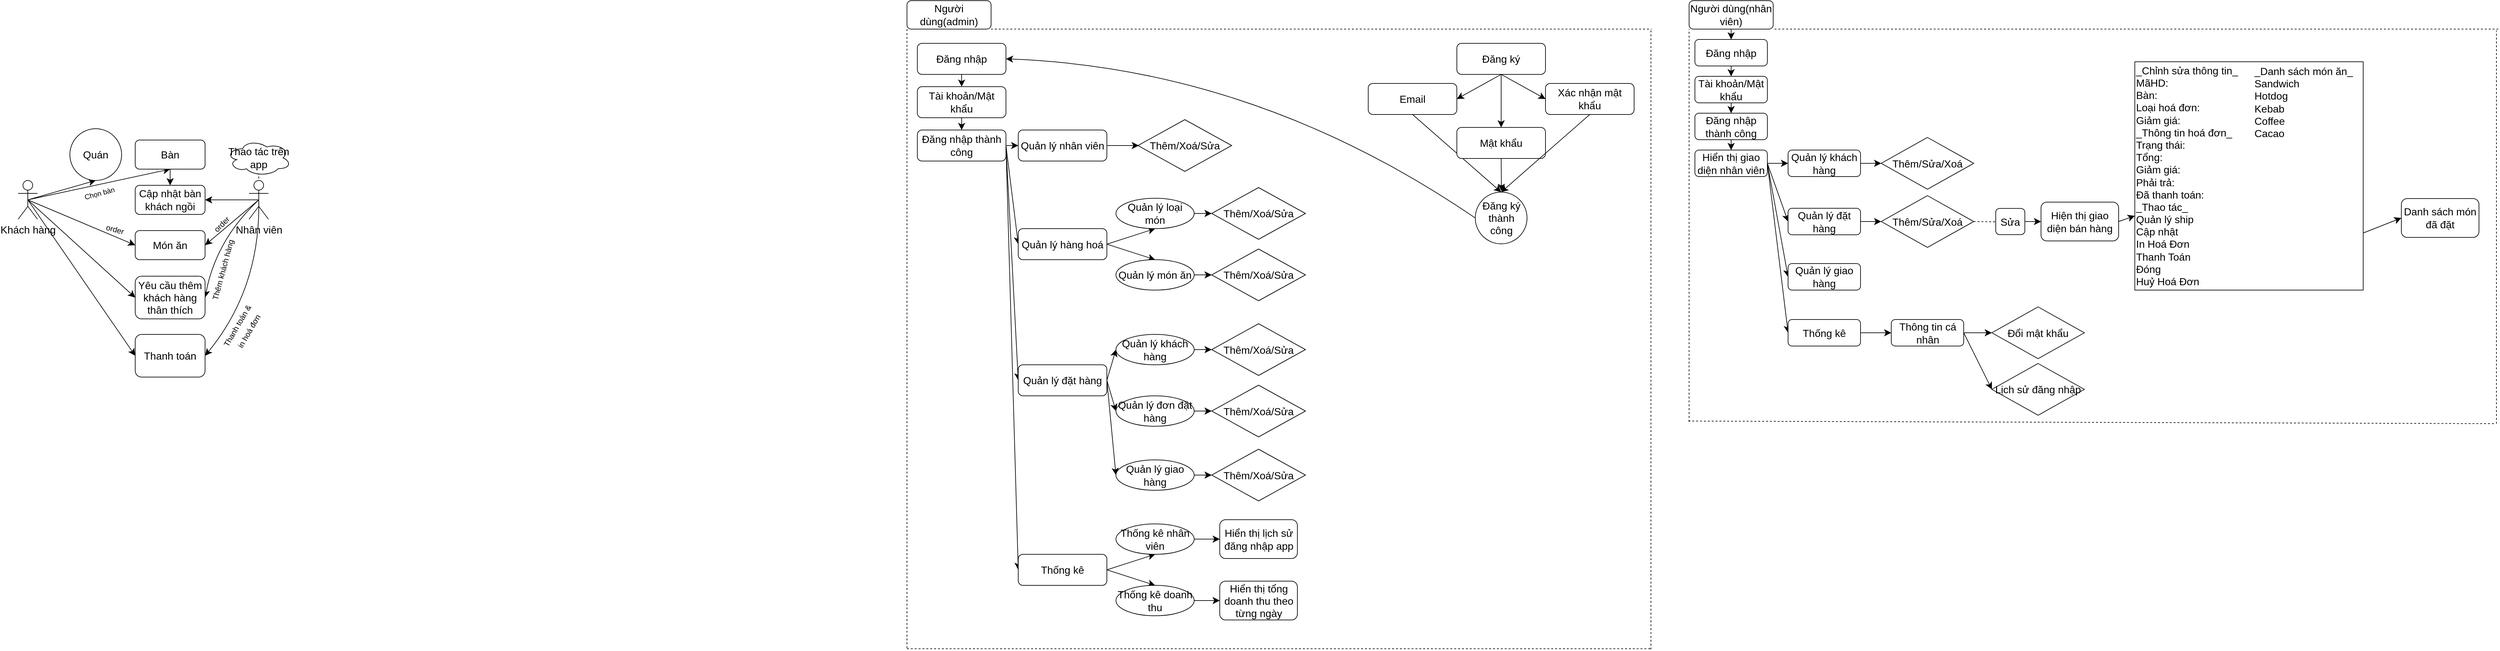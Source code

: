 <mxfile version="22.1.8" type="github">
  <diagram name="Page-1" id="rY_K6makJV8tmEoLIjzd">
    <mxGraphModel dx="1980" dy="427" grid="0" gridSize="10" guides="1" tooltips="1" connect="1" arrows="1" fold="1" page="0" pageScale="1" pageWidth="850" pageHeight="1100" math="0" shadow="0">
      <root>
        <mxCell id="0" />
        <mxCell id="1" parent="0" />
        <mxCell id="uzIWKKhnn1AGdui7la-n-1" value="Người dùng(admin)" style="rounded=1;whiteSpace=wrap;html=1;fontSize=16;" vertex="1" parent="1">
          <mxGeometry x="-16" y="36" width="130" height="44" as="geometry" />
        </mxCell>
        <mxCell id="uzIWKKhnn1AGdui7la-n-2" value="" style="endArrow=none;dashed=1;html=1;rounded=0;fontSize=12;startSize=8;endSize=8;edgeStyle=none;curved=1;exitX=1;exitY=1;exitDx=0;exitDy=0;" edge="1" parent="1" source="uzIWKKhnn1AGdui7la-n-1">
          <mxGeometry width="50" height="50" relative="1" as="geometry">
            <mxPoint x="175" y="225" as="sourcePoint" />
            <mxPoint x="1135" y="80" as="targetPoint" />
          </mxGeometry>
        </mxCell>
        <mxCell id="uzIWKKhnn1AGdui7la-n-3" value="" style="endArrow=none;dashed=1;html=1;rounded=0;fontSize=12;startSize=8;endSize=8;edgeStyle=none;curved=1;entryX=0;entryY=1;entryDx=0;entryDy=0;" edge="1" parent="1" target="uzIWKKhnn1AGdui7la-n-1">
          <mxGeometry width="50" height="50" relative="1" as="geometry">
            <mxPoint x="-16" y="1037" as="sourcePoint" />
            <mxPoint x="225" y="175" as="targetPoint" />
          </mxGeometry>
        </mxCell>
        <mxCell id="uzIWKKhnn1AGdui7la-n-7" style="edgeStyle=none;curved=1;rounded=0;orthogonalLoop=1;jettySize=auto;html=1;exitX=0.5;exitY=1;exitDx=0;exitDy=0;entryX=0.5;entryY=0;entryDx=0;entryDy=0;fontSize=12;startSize=8;endSize=8;" edge="1" parent="1" source="uzIWKKhnn1AGdui7la-n-4" target="uzIWKKhnn1AGdui7la-n-6">
          <mxGeometry relative="1" as="geometry" />
        </mxCell>
        <mxCell id="uzIWKKhnn1AGdui7la-n-4" value="Đăng nhập" style="rounded=1;whiteSpace=wrap;html=1;fontSize=16;" vertex="1" parent="1">
          <mxGeometry y="102" width="137" height="48" as="geometry" />
        </mxCell>
        <mxCell id="uzIWKKhnn1AGdui7la-n-81" style="edgeStyle=none;curved=1;rounded=0;orthogonalLoop=1;jettySize=auto;html=1;exitX=0.5;exitY=1;exitDx=0;exitDy=0;entryX=0.5;entryY=0;entryDx=0;entryDy=0;fontSize=12;startSize=8;endSize=8;" edge="1" parent="1" source="uzIWKKhnn1AGdui7la-n-5" target="uzIWKKhnn1AGdui7la-n-79">
          <mxGeometry relative="1" as="geometry" />
        </mxCell>
        <mxCell id="uzIWKKhnn1AGdui7la-n-82" style="edgeStyle=none;curved=1;rounded=0;orthogonalLoop=1;jettySize=auto;html=1;exitX=0.5;exitY=1;exitDx=0;exitDy=0;entryX=1;entryY=0.5;entryDx=0;entryDy=0;fontSize=12;startSize=8;endSize=8;" edge="1" parent="1" source="uzIWKKhnn1AGdui7la-n-5" target="uzIWKKhnn1AGdui7la-n-78">
          <mxGeometry relative="1" as="geometry" />
        </mxCell>
        <mxCell id="uzIWKKhnn1AGdui7la-n-83" style="edgeStyle=none;curved=1;rounded=0;orthogonalLoop=1;jettySize=auto;html=1;exitX=0.5;exitY=1;exitDx=0;exitDy=0;entryX=0;entryY=0.5;entryDx=0;entryDy=0;fontSize=12;startSize=8;endSize=8;" edge="1" parent="1" source="uzIWKKhnn1AGdui7la-n-5" target="uzIWKKhnn1AGdui7la-n-80">
          <mxGeometry relative="1" as="geometry" />
        </mxCell>
        <mxCell id="uzIWKKhnn1AGdui7la-n-5" value="Đăng ký" style="rounded=1;whiteSpace=wrap;html=1;fontSize=16;" vertex="1" parent="1">
          <mxGeometry x="834" y="102" width="137" height="48" as="geometry" />
        </mxCell>
        <mxCell id="uzIWKKhnn1AGdui7la-n-9" style="edgeStyle=none;curved=1;rounded=0;orthogonalLoop=1;jettySize=auto;html=1;exitX=0.5;exitY=1;exitDx=0;exitDy=0;entryX=0.5;entryY=0;entryDx=0;entryDy=0;fontSize=12;startSize=8;endSize=8;" edge="1" parent="1" source="uzIWKKhnn1AGdui7la-n-6" target="uzIWKKhnn1AGdui7la-n-8">
          <mxGeometry relative="1" as="geometry" />
        </mxCell>
        <mxCell id="uzIWKKhnn1AGdui7la-n-6" value="Tài khoản/Mật khẩu" style="rounded=1;whiteSpace=wrap;html=1;fontSize=16;" vertex="1" parent="1">
          <mxGeometry y="169" width="137" height="48" as="geometry" />
        </mxCell>
        <mxCell id="uzIWKKhnn1AGdui7la-n-11" style="edgeStyle=none;curved=1;rounded=0;orthogonalLoop=1;jettySize=auto;html=1;exitX=1;exitY=0.5;exitDx=0;exitDy=0;fontSize=12;startSize=8;endSize=8;" edge="1" parent="1" source="uzIWKKhnn1AGdui7la-n-8" target="uzIWKKhnn1AGdui7la-n-10">
          <mxGeometry relative="1" as="geometry" />
        </mxCell>
        <mxCell id="uzIWKKhnn1AGdui7la-n-15" style="edgeStyle=none;curved=1;rounded=0;orthogonalLoop=1;jettySize=auto;html=1;exitX=1;exitY=0.5;exitDx=0;exitDy=0;entryX=0;entryY=0.5;entryDx=0;entryDy=0;fontSize=12;startSize=8;endSize=8;" edge="1" parent="1" source="uzIWKKhnn1AGdui7la-n-8" target="uzIWKKhnn1AGdui7la-n-12">
          <mxGeometry relative="1" as="geometry" />
        </mxCell>
        <mxCell id="uzIWKKhnn1AGdui7la-n-16" style="edgeStyle=none;curved=1;rounded=0;orthogonalLoop=1;jettySize=auto;html=1;exitX=1;exitY=0.5;exitDx=0;exitDy=0;entryX=0;entryY=0.5;entryDx=0;entryDy=0;fontSize=12;startSize=8;endSize=8;" edge="1" parent="1" source="uzIWKKhnn1AGdui7la-n-8" target="uzIWKKhnn1AGdui7la-n-13">
          <mxGeometry relative="1" as="geometry" />
        </mxCell>
        <mxCell id="uzIWKKhnn1AGdui7la-n-17" style="edgeStyle=none;curved=1;rounded=0;orthogonalLoop=1;jettySize=auto;html=1;exitX=1;exitY=0.5;exitDx=0;exitDy=0;entryX=0;entryY=0.5;entryDx=0;entryDy=0;fontSize=12;startSize=8;endSize=8;" edge="1" parent="1" source="uzIWKKhnn1AGdui7la-n-8" target="uzIWKKhnn1AGdui7la-n-14">
          <mxGeometry relative="1" as="geometry" />
        </mxCell>
        <mxCell id="uzIWKKhnn1AGdui7la-n-8" value="Đăng nhập thành công" style="rounded=1;whiteSpace=wrap;html=1;fontSize=16;" vertex="1" parent="1">
          <mxGeometry y="236" width="137" height="48" as="geometry" />
        </mxCell>
        <mxCell id="uzIWKKhnn1AGdui7la-n-23" style="edgeStyle=none;curved=1;rounded=0;orthogonalLoop=1;jettySize=auto;html=1;exitX=1;exitY=0.5;exitDx=0;exitDy=0;entryX=0;entryY=0.5;entryDx=0;entryDy=0;fontSize=12;startSize=8;endSize=8;" edge="1" parent="1" source="uzIWKKhnn1AGdui7la-n-10">
          <mxGeometry relative="1" as="geometry">
            <mxPoint x="342.5" y="260" as="targetPoint" />
          </mxGeometry>
        </mxCell>
        <mxCell id="uzIWKKhnn1AGdui7la-n-10" value="Quản lý nhân viên" style="rounded=1;whiteSpace=wrap;html=1;fontSize=16;" vertex="1" parent="1">
          <mxGeometry x="156" y="236" width="137" height="48" as="geometry" />
        </mxCell>
        <mxCell id="uzIWKKhnn1AGdui7la-n-27" style="edgeStyle=none;curved=1;rounded=0;orthogonalLoop=1;jettySize=auto;html=1;exitX=1;exitY=0.5;exitDx=0;exitDy=0;entryX=0.5;entryY=1;entryDx=0;entryDy=0;fontSize=12;startSize=8;endSize=8;" edge="1" parent="1" source="uzIWKKhnn1AGdui7la-n-12" target="uzIWKKhnn1AGdui7la-n-25">
          <mxGeometry relative="1" as="geometry" />
        </mxCell>
        <mxCell id="uzIWKKhnn1AGdui7la-n-28" style="edgeStyle=none;curved=1;rounded=0;orthogonalLoop=1;jettySize=auto;html=1;exitX=1;exitY=0.5;exitDx=0;exitDy=0;entryX=0.5;entryY=0;entryDx=0;entryDy=0;fontSize=12;startSize=8;endSize=8;" edge="1" parent="1" source="uzIWKKhnn1AGdui7la-n-12" target="uzIWKKhnn1AGdui7la-n-26">
          <mxGeometry relative="1" as="geometry" />
        </mxCell>
        <mxCell id="uzIWKKhnn1AGdui7la-n-12" value="Quản lý hàng hoá" style="rounded=1;whiteSpace=wrap;html=1;fontSize=16;" vertex="1" parent="1">
          <mxGeometry x="156" y="388.5" width="137" height="48" as="geometry" />
        </mxCell>
        <mxCell id="uzIWKKhnn1AGdui7la-n-44" style="edgeStyle=none;curved=1;rounded=0;orthogonalLoop=1;jettySize=auto;html=1;exitX=1;exitY=0.5;exitDx=0;exitDy=0;entryX=0;entryY=0.5;entryDx=0;entryDy=0;fontSize=12;startSize=8;endSize=8;" edge="1" parent="1" source="uzIWKKhnn1AGdui7la-n-13" target="uzIWKKhnn1AGdui7la-n-43">
          <mxGeometry relative="1" as="geometry" />
        </mxCell>
        <mxCell id="uzIWKKhnn1AGdui7la-n-46" style="edgeStyle=none;curved=1;rounded=0;orthogonalLoop=1;jettySize=auto;html=1;exitX=1;exitY=0.5;exitDx=0;exitDy=0;entryX=0;entryY=0.5;entryDx=0;entryDy=0;fontSize=12;startSize=8;endSize=8;" edge="1" parent="1" source="uzIWKKhnn1AGdui7la-n-13" target="uzIWKKhnn1AGdui7la-n-45">
          <mxGeometry relative="1" as="geometry" />
        </mxCell>
        <mxCell id="uzIWKKhnn1AGdui7la-n-48" style="edgeStyle=none;curved=1;rounded=0;orthogonalLoop=1;jettySize=auto;html=1;exitX=1;exitY=0.5;exitDx=0;exitDy=0;entryX=0;entryY=0.5;entryDx=0;entryDy=0;fontSize=12;startSize=8;endSize=8;" edge="1" parent="1" source="uzIWKKhnn1AGdui7la-n-13" target="uzIWKKhnn1AGdui7la-n-47">
          <mxGeometry relative="1" as="geometry" />
        </mxCell>
        <mxCell id="uzIWKKhnn1AGdui7la-n-13" value="Quản lý đặt hàng" style="rounded=1;whiteSpace=wrap;html=1;fontSize=16;" vertex="1" parent="1">
          <mxGeometry x="156" y="599" width="137" height="48" as="geometry" />
        </mxCell>
        <mxCell id="uzIWKKhnn1AGdui7la-n-51" style="edgeStyle=none;curved=1;rounded=0;orthogonalLoop=1;jettySize=auto;html=1;exitX=1;exitY=0.5;exitDx=0;exitDy=0;entryX=0.5;entryY=1;entryDx=0;entryDy=0;fontSize=12;startSize=8;endSize=8;" edge="1" parent="1" source="uzIWKKhnn1AGdui7la-n-14" target="uzIWKKhnn1AGdui7la-n-49">
          <mxGeometry relative="1" as="geometry" />
        </mxCell>
        <mxCell id="uzIWKKhnn1AGdui7la-n-52" style="edgeStyle=none;curved=1;rounded=0;orthogonalLoop=1;jettySize=auto;html=1;exitX=1;exitY=0.5;exitDx=0;exitDy=0;entryX=0.5;entryY=0;entryDx=0;entryDy=0;fontSize=12;startSize=8;endSize=8;" edge="1" parent="1" source="uzIWKKhnn1AGdui7la-n-14" target="uzIWKKhnn1AGdui7la-n-50">
          <mxGeometry relative="1" as="geometry" />
        </mxCell>
        <mxCell id="uzIWKKhnn1AGdui7la-n-14" value="Thống kê" style="rounded=1;whiteSpace=wrap;html=1;fontSize=16;" vertex="1" parent="1">
          <mxGeometry x="156" y="892" width="137" height="48" as="geometry" />
        </mxCell>
        <mxCell id="uzIWKKhnn1AGdui7la-n-64" style="edgeStyle=none;curved=1;rounded=0;orthogonalLoop=1;jettySize=auto;html=1;exitX=1;exitY=0.5;exitDx=0;exitDy=0;entryX=0;entryY=0.5;entryDx=0;entryDy=0;fontSize=12;startSize=8;endSize=8;" edge="1" parent="1" source="uzIWKKhnn1AGdui7la-n-25" target="uzIWKKhnn1AGdui7la-n-55">
          <mxGeometry relative="1" as="geometry" />
        </mxCell>
        <mxCell id="uzIWKKhnn1AGdui7la-n-25" value="Quản lý loại món" style="ellipse;whiteSpace=wrap;html=1;fontSize=16;" vertex="1" parent="1">
          <mxGeometry x="307" y="341.5" width="121" height="47" as="geometry" />
        </mxCell>
        <mxCell id="uzIWKKhnn1AGdui7la-n-65" style="edgeStyle=none;curved=1;rounded=0;orthogonalLoop=1;jettySize=auto;html=1;exitX=1;exitY=0.5;exitDx=0;exitDy=0;entryX=0;entryY=0.5;entryDx=0;entryDy=0;fontSize=12;startSize=8;endSize=8;" edge="1" parent="1" source="uzIWKKhnn1AGdui7la-n-26" target="uzIWKKhnn1AGdui7la-n-56">
          <mxGeometry relative="1" as="geometry" />
        </mxCell>
        <mxCell id="uzIWKKhnn1AGdui7la-n-26" value="Quản lý món ăn" style="ellipse;whiteSpace=wrap;html=1;fontSize=16;" vertex="1" parent="1">
          <mxGeometry x="307" y="436.5" width="121" height="47" as="geometry" />
        </mxCell>
        <mxCell id="uzIWKKhnn1AGdui7la-n-66" style="edgeStyle=none;curved=1;rounded=0;orthogonalLoop=1;jettySize=auto;html=1;exitX=1;exitY=0.5;exitDx=0;exitDy=0;entryX=0;entryY=0.5;entryDx=0;entryDy=0;fontSize=12;startSize=8;endSize=8;" edge="1" parent="1" source="uzIWKKhnn1AGdui7la-n-43" target="uzIWKKhnn1AGdui7la-n-57">
          <mxGeometry relative="1" as="geometry" />
        </mxCell>
        <mxCell id="uzIWKKhnn1AGdui7la-n-43" value="Quản lý khách hàng" style="ellipse;whiteSpace=wrap;html=1;fontSize=16;" vertex="1" parent="1">
          <mxGeometry x="307" y="552" width="121" height="47" as="geometry" />
        </mxCell>
        <mxCell id="uzIWKKhnn1AGdui7la-n-67" style="edgeStyle=none;curved=1;rounded=0;orthogonalLoop=1;jettySize=auto;html=1;exitX=1;exitY=0.5;exitDx=0;exitDy=0;entryX=0;entryY=0.5;entryDx=0;entryDy=0;fontSize=12;startSize=8;endSize=8;" edge="1" parent="1" source="uzIWKKhnn1AGdui7la-n-45" target="uzIWKKhnn1AGdui7la-n-59">
          <mxGeometry relative="1" as="geometry" />
        </mxCell>
        <mxCell id="uzIWKKhnn1AGdui7la-n-45" value="Quản lý đơn đặt hàng" style="ellipse;whiteSpace=wrap;html=1;fontSize=16;" vertex="1" parent="1">
          <mxGeometry x="307" y="647" width="121" height="47" as="geometry" />
        </mxCell>
        <mxCell id="uzIWKKhnn1AGdui7la-n-68" style="edgeStyle=none;curved=1;rounded=0;orthogonalLoop=1;jettySize=auto;html=1;exitX=1;exitY=0.5;exitDx=0;exitDy=0;entryX=0;entryY=0.5;entryDx=0;entryDy=0;fontSize=12;startSize=8;endSize=8;" edge="1" parent="1" source="uzIWKKhnn1AGdui7la-n-47" target="uzIWKKhnn1AGdui7la-n-61">
          <mxGeometry relative="1" as="geometry" />
        </mxCell>
        <mxCell id="uzIWKKhnn1AGdui7la-n-47" value="Quản lý giao hàng" style="ellipse;whiteSpace=wrap;html=1;fontSize=16;" vertex="1" parent="1">
          <mxGeometry x="307" y="746" width="121" height="47" as="geometry" />
        </mxCell>
        <mxCell id="uzIWKKhnn1AGdui7la-n-71" style="edgeStyle=none;curved=1;rounded=0;orthogonalLoop=1;jettySize=auto;html=1;exitX=1;exitY=0.5;exitDx=0;exitDy=0;entryX=0;entryY=0.5;entryDx=0;entryDy=0;fontSize=12;startSize=8;endSize=8;" edge="1" parent="1" source="uzIWKKhnn1AGdui7la-n-49" target="uzIWKKhnn1AGdui7la-n-75">
          <mxGeometry relative="1" as="geometry">
            <mxPoint x="455" y="868.5" as="targetPoint" />
          </mxGeometry>
        </mxCell>
        <mxCell id="uzIWKKhnn1AGdui7la-n-49" value="Thống kê nhân viên" style="ellipse;whiteSpace=wrap;html=1;fontSize=16;" vertex="1" parent="1">
          <mxGeometry x="307" y="845" width="121" height="47" as="geometry" />
        </mxCell>
        <mxCell id="uzIWKKhnn1AGdui7la-n-74" style="edgeStyle=none;curved=1;rounded=0;orthogonalLoop=1;jettySize=auto;html=1;exitX=1;exitY=0.5;exitDx=0;exitDy=0;entryX=0;entryY=0.5;entryDx=0;entryDy=0;fontSize=12;startSize=8;endSize=8;" edge="1" parent="1" source="uzIWKKhnn1AGdui7la-n-50" target="uzIWKKhnn1AGdui7la-n-76">
          <mxGeometry relative="1" as="geometry">
            <mxPoint x="455" y="963.5" as="targetPoint" />
          </mxGeometry>
        </mxCell>
        <mxCell id="uzIWKKhnn1AGdui7la-n-50" value="Thống kê doanh thu" style="ellipse;whiteSpace=wrap;html=1;fontSize=16;" vertex="1" parent="1">
          <mxGeometry x="307" y="940" width="121" height="47" as="geometry" />
        </mxCell>
        <mxCell id="uzIWKKhnn1AGdui7la-n-54" value="Thêm/Xoá/Sửa" style="rhombus;whiteSpace=wrap;html=1;fontSize=16;" vertex="1" parent="1">
          <mxGeometry x="341" y="220" width="145" height="80" as="geometry" />
        </mxCell>
        <mxCell id="uzIWKKhnn1AGdui7la-n-55" value="Thêm/Xoá/Sửa" style="rhombus;whiteSpace=wrap;html=1;fontSize=16;" vertex="1" parent="1">
          <mxGeometry x="455" y="325" width="145" height="80" as="geometry" />
        </mxCell>
        <mxCell id="uzIWKKhnn1AGdui7la-n-56" value="Thêm/Xoá/Sửa" style="rhombus;whiteSpace=wrap;html=1;fontSize=16;" vertex="1" parent="1">
          <mxGeometry x="455" y="420" width="145" height="80" as="geometry" />
        </mxCell>
        <mxCell id="uzIWKKhnn1AGdui7la-n-57" value="Thêm/Xoá/Sửa" style="rhombus;whiteSpace=wrap;html=1;fontSize=16;" vertex="1" parent="1">
          <mxGeometry x="455" y="535.5" width="145" height="80" as="geometry" />
        </mxCell>
        <mxCell id="uzIWKKhnn1AGdui7la-n-59" value="Thêm/Xoá/Sửa" style="rhombus;whiteSpace=wrap;html=1;fontSize=16;" vertex="1" parent="1">
          <mxGeometry x="455" y="630.5" width="145" height="80" as="geometry" />
        </mxCell>
        <mxCell id="uzIWKKhnn1AGdui7la-n-61" value="Thêm/Xoá/Sửa" style="rhombus;whiteSpace=wrap;html=1;fontSize=16;" vertex="1" parent="1">
          <mxGeometry x="455" y="729.5" width="145" height="80" as="geometry" />
        </mxCell>
        <mxCell id="uzIWKKhnn1AGdui7la-n-75" value="Hiển thị lịch sử đăng nhập app" style="rounded=1;whiteSpace=wrap;html=1;fontSize=16;" vertex="1" parent="1">
          <mxGeometry x="467.5" y="838.5" width="120" height="60" as="geometry" />
        </mxCell>
        <mxCell id="uzIWKKhnn1AGdui7la-n-76" value="Hiển thị tổng doanh thu theo từng ngày" style="rounded=1;whiteSpace=wrap;html=1;fontSize=16;" vertex="1" parent="1">
          <mxGeometry x="467.5" y="933.5" width="120" height="60" as="geometry" />
        </mxCell>
        <mxCell id="uzIWKKhnn1AGdui7la-n-85" style="edgeStyle=none;curved=1;rounded=0;orthogonalLoop=1;jettySize=auto;html=1;exitX=0.5;exitY=1;exitDx=0;exitDy=0;entryX=0.5;entryY=0;entryDx=0;entryDy=0;fontSize=12;startSize=8;endSize=8;" edge="1" parent="1" source="uzIWKKhnn1AGdui7la-n-78" target="uzIWKKhnn1AGdui7la-n-84">
          <mxGeometry relative="1" as="geometry" />
        </mxCell>
        <mxCell id="uzIWKKhnn1AGdui7la-n-78" value="Email" style="rounded=1;whiteSpace=wrap;html=1;fontSize=16;" vertex="1" parent="1">
          <mxGeometry x="697" y="164" width="137" height="48" as="geometry" />
        </mxCell>
        <mxCell id="uzIWKKhnn1AGdui7la-n-86" style="edgeStyle=none;curved=1;rounded=0;orthogonalLoop=1;jettySize=auto;html=1;exitX=0.5;exitY=1;exitDx=0;exitDy=0;fontSize=12;startSize=8;endSize=8;" edge="1" parent="1" source="uzIWKKhnn1AGdui7la-n-79">
          <mxGeometry relative="1" as="geometry">
            <mxPoint x="903" y="330.333" as="targetPoint" />
          </mxGeometry>
        </mxCell>
        <mxCell id="uzIWKKhnn1AGdui7la-n-79" value="Mật khẩu" style="rounded=1;whiteSpace=wrap;html=1;fontSize=16;" vertex="1" parent="1">
          <mxGeometry x="834" y="232" width="137" height="48" as="geometry" />
        </mxCell>
        <mxCell id="uzIWKKhnn1AGdui7la-n-87" style="edgeStyle=none;curved=1;rounded=0;orthogonalLoop=1;jettySize=auto;html=1;exitX=0.5;exitY=1;exitDx=0;exitDy=0;entryX=0.5;entryY=0;entryDx=0;entryDy=0;fontSize=12;startSize=8;endSize=8;" edge="1" parent="1" source="uzIWKKhnn1AGdui7la-n-80" target="uzIWKKhnn1AGdui7la-n-84">
          <mxGeometry relative="1" as="geometry" />
        </mxCell>
        <mxCell id="uzIWKKhnn1AGdui7la-n-80" value="Xác nhận mật khẩu" style="rounded=1;whiteSpace=wrap;html=1;fontSize=16;" vertex="1" parent="1">
          <mxGeometry x="971" y="164" width="137" height="48" as="geometry" />
        </mxCell>
        <mxCell id="uzIWKKhnn1AGdui7la-n-88" style="edgeStyle=none;curved=1;rounded=0;orthogonalLoop=1;jettySize=auto;html=1;exitX=0;exitY=0.5;exitDx=0;exitDy=0;entryX=1;entryY=0.5;entryDx=0;entryDy=0;fontSize=12;startSize=8;endSize=8;" edge="1" parent="1" source="uzIWKKhnn1AGdui7la-n-84" target="uzIWKKhnn1AGdui7la-n-4">
          <mxGeometry relative="1" as="geometry">
            <Array as="points">
              <mxPoint x="524" y="141" />
            </Array>
          </mxGeometry>
        </mxCell>
        <mxCell id="uzIWKKhnn1AGdui7la-n-84" value="Đăng ký thành công" style="ellipse;whiteSpace=wrap;html=1;aspect=fixed;fontSize=16;" vertex="1" parent="1">
          <mxGeometry x="862.5" y="332" width="80" height="80" as="geometry" />
        </mxCell>
        <mxCell id="uzIWKKhnn1AGdui7la-n-89" value="" style="endArrow=none;dashed=1;html=1;rounded=0;fontSize=12;startSize=8;endSize=8;edgeStyle=none;curved=1;" edge="1" parent="1">
          <mxGeometry width="50" height="50" relative="1" as="geometry">
            <mxPoint x="1134" y="1039" as="sourcePoint" />
            <mxPoint x="1134" y="81" as="targetPoint" />
          </mxGeometry>
        </mxCell>
        <mxCell id="uzIWKKhnn1AGdui7la-n-90" value="" style="endArrow=none;dashed=1;html=1;rounded=0;fontSize=12;startSize=8;endSize=8;edgeStyle=none;curved=1;" edge="1" parent="1">
          <mxGeometry width="50" height="50" relative="1" as="geometry">
            <mxPoint x="-16" y="1038" as="sourcePoint" />
            <mxPoint x="1135" y="1038" as="targetPoint" />
          </mxGeometry>
        </mxCell>
        <mxCell id="uzIWKKhnn1AGdui7la-n-96" style="edgeStyle=none;curved=1;rounded=0;orthogonalLoop=1;jettySize=auto;html=1;exitX=0.5;exitY=1;exitDx=0;exitDy=0;entryX=0.5;entryY=0;entryDx=0;entryDy=0;fontSize=12;startSize=8;endSize=8;" edge="1" parent="1" source="uzIWKKhnn1AGdui7la-n-91" target="uzIWKKhnn1AGdui7la-n-94">
          <mxGeometry relative="1" as="geometry" />
        </mxCell>
        <mxCell id="uzIWKKhnn1AGdui7la-n-91" value="Người dùng(nhân viên)" style="rounded=1;whiteSpace=wrap;html=1;fontSize=16;" vertex="1" parent="1">
          <mxGeometry x="1193" y="36" width="130" height="44" as="geometry" />
        </mxCell>
        <mxCell id="uzIWKKhnn1AGdui7la-n-92" value="" style="endArrow=none;dashed=1;html=1;rounded=0;fontSize=12;startSize=8;endSize=8;edgeStyle=none;curved=1;entryX=1;entryY=1;entryDx=0;entryDy=0;" edge="1" parent="1" target="uzIWKKhnn1AGdui7la-n-91">
          <mxGeometry width="50" height="50" relative="1" as="geometry">
            <mxPoint x="2444" y="80" as="sourcePoint" />
            <mxPoint x="1400" y="141" as="targetPoint" />
          </mxGeometry>
        </mxCell>
        <mxCell id="uzIWKKhnn1AGdui7la-n-93" value="" style="endArrow=none;dashed=1;html=1;rounded=0;fontSize=12;startSize=8;endSize=8;edgeStyle=none;curved=1;entryX=0;entryY=1;entryDx=0;entryDy=0;" edge="1" parent="1" target="uzIWKKhnn1AGdui7la-n-91">
          <mxGeometry width="50" height="50" relative="1" as="geometry">
            <mxPoint x="1193" y="687" as="sourcePoint" />
            <mxPoint x="1400" y="141" as="targetPoint" />
          </mxGeometry>
        </mxCell>
        <mxCell id="uzIWKKhnn1AGdui7la-n-97" style="edgeStyle=none;curved=1;rounded=0;orthogonalLoop=1;jettySize=auto;html=1;exitX=0.5;exitY=1;exitDx=0;exitDy=0;entryX=0.5;entryY=0;entryDx=0;entryDy=0;fontSize=12;startSize=8;endSize=8;" edge="1" parent="1" source="uzIWKKhnn1AGdui7la-n-94" target="uzIWKKhnn1AGdui7la-n-95">
          <mxGeometry relative="1" as="geometry" />
        </mxCell>
        <mxCell id="uzIWKKhnn1AGdui7la-n-94" value="Đăng nhập" style="rounded=1;whiteSpace=wrap;html=1;fontSize=16;" vertex="1" parent="1">
          <mxGeometry x="1202" y="96" width="112" height="41" as="geometry" />
        </mxCell>
        <mxCell id="uzIWKKhnn1AGdui7la-n-99" style="edgeStyle=none;curved=1;rounded=0;orthogonalLoop=1;jettySize=auto;html=1;exitX=0.5;exitY=1;exitDx=0;exitDy=0;entryX=0.5;entryY=0;entryDx=0;entryDy=0;fontSize=12;startSize=8;endSize=8;" edge="1" parent="1" source="uzIWKKhnn1AGdui7la-n-95" target="uzIWKKhnn1AGdui7la-n-98">
          <mxGeometry relative="1" as="geometry" />
        </mxCell>
        <mxCell id="uzIWKKhnn1AGdui7la-n-95" value="Tài khoản/Mật khẩu" style="rounded=1;whiteSpace=wrap;html=1;fontSize=16;" vertex="1" parent="1">
          <mxGeometry x="1202" y="153" width="112" height="41" as="geometry" />
        </mxCell>
        <mxCell id="uzIWKKhnn1AGdui7la-n-101" style="edgeStyle=none;curved=1;rounded=0;orthogonalLoop=1;jettySize=auto;html=1;exitX=0.5;exitY=1;exitDx=0;exitDy=0;entryX=0.5;entryY=0;entryDx=0;entryDy=0;fontSize=12;startSize=8;endSize=8;" edge="1" parent="1" source="uzIWKKhnn1AGdui7la-n-98" target="uzIWKKhnn1AGdui7la-n-100">
          <mxGeometry relative="1" as="geometry" />
        </mxCell>
        <mxCell id="uzIWKKhnn1AGdui7la-n-98" value="Đăng nhập thành công" style="rounded=1;whiteSpace=wrap;html=1;fontSize=16;" vertex="1" parent="1">
          <mxGeometry x="1202" y="210" width="112" height="41" as="geometry" />
        </mxCell>
        <mxCell id="uzIWKKhnn1AGdui7la-n-105" style="edgeStyle=none;curved=1;rounded=0;orthogonalLoop=1;jettySize=auto;html=1;exitX=1;exitY=0.5;exitDx=0;exitDy=0;entryX=0;entryY=0.5;entryDx=0;entryDy=0;fontSize=12;startSize=8;endSize=8;" edge="1" parent="1" source="uzIWKKhnn1AGdui7la-n-100" target="uzIWKKhnn1AGdui7la-n-102">
          <mxGeometry relative="1" as="geometry" />
        </mxCell>
        <mxCell id="uzIWKKhnn1AGdui7la-n-108" style="edgeStyle=none;curved=1;rounded=0;orthogonalLoop=1;jettySize=auto;html=1;exitX=1;exitY=0.5;exitDx=0;exitDy=0;entryX=0;entryY=0.5;entryDx=0;entryDy=0;fontSize=12;startSize=8;endSize=8;" edge="1" parent="1" source="uzIWKKhnn1AGdui7la-n-100" target="uzIWKKhnn1AGdui7la-n-106">
          <mxGeometry relative="1" as="geometry" />
        </mxCell>
        <mxCell id="uzIWKKhnn1AGdui7la-n-116" style="edgeStyle=none;curved=1;rounded=0;orthogonalLoop=1;jettySize=auto;html=1;exitX=1;exitY=0.5;exitDx=0;exitDy=0;entryX=0;entryY=0.5;entryDx=0;entryDy=0;fontSize=12;startSize=8;endSize=8;" edge="1" parent="1" source="uzIWKKhnn1AGdui7la-n-100" target="uzIWKKhnn1AGdui7la-n-115">
          <mxGeometry relative="1" as="geometry" />
        </mxCell>
        <mxCell id="uzIWKKhnn1AGdui7la-n-118" style="edgeStyle=none;curved=1;rounded=0;orthogonalLoop=1;jettySize=auto;html=1;exitX=1;exitY=0.5;exitDx=0;exitDy=0;entryX=0;entryY=0.5;entryDx=0;entryDy=0;fontSize=12;startSize=8;endSize=8;" edge="1" parent="1" source="uzIWKKhnn1AGdui7la-n-100" target="uzIWKKhnn1AGdui7la-n-117">
          <mxGeometry relative="1" as="geometry" />
        </mxCell>
        <mxCell id="uzIWKKhnn1AGdui7la-n-100" value="Hiển thị giao diện nhân viên" style="rounded=1;whiteSpace=wrap;html=1;fontSize=16;" vertex="1" parent="1">
          <mxGeometry x="1202" y="267" width="112" height="41" as="geometry" />
        </mxCell>
        <mxCell id="uzIWKKhnn1AGdui7la-n-104" style="edgeStyle=none;curved=1;rounded=0;orthogonalLoop=1;jettySize=auto;html=1;exitX=1;exitY=0.5;exitDx=0;exitDy=0;entryX=0;entryY=0.5;entryDx=0;entryDy=0;fontSize=12;startSize=8;endSize=8;" edge="1" parent="1" source="uzIWKKhnn1AGdui7la-n-102" target="uzIWKKhnn1AGdui7la-n-103">
          <mxGeometry relative="1" as="geometry" />
        </mxCell>
        <mxCell id="uzIWKKhnn1AGdui7la-n-102" value="Quản lý khách hàng" style="rounded=1;whiteSpace=wrap;html=1;fontSize=16;" vertex="1" parent="1">
          <mxGeometry x="1346" y="267" width="112" height="41" as="geometry" />
        </mxCell>
        <mxCell id="uzIWKKhnn1AGdui7la-n-103" value="Thêm/Sửa/Xoá" style="rhombus;whiteSpace=wrap;html=1;fontSize=16;" vertex="1" parent="1">
          <mxGeometry x="1490" y="247.5" width="143" height="80" as="geometry" />
        </mxCell>
        <mxCell id="uzIWKKhnn1AGdui7la-n-110" style="edgeStyle=none;curved=1;rounded=0;orthogonalLoop=1;jettySize=auto;html=1;exitX=1;exitY=0.5;exitDx=0;exitDy=0;entryX=0;entryY=0.5;entryDx=0;entryDy=0;fontSize=12;startSize=8;endSize=8;" edge="1" parent="1" source="uzIWKKhnn1AGdui7la-n-106" target="uzIWKKhnn1AGdui7la-n-109">
          <mxGeometry relative="1" as="geometry" />
        </mxCell>
        <mxCell id="uzIWKKhnn1AGdui7la-n-106" value="Quản lý đặt hàng" style="rounded=1;whiteSpace=wrap;html=1;fontSize=16;" vertex="1" parent="1">
          <mxGeometry x="1346" y="357" width="112" height="41" as="geometry" />
        </mxCell>
        <mxCell id="uzIWKKhnn1AGdui7la-n-109" value="Thêm/Sửa/Xoá" style="rhombus;whiteSpace=wrap;html=1;fontSize=16;" vertex="1" parent="1">
          <mxGeometry x="1490" y="337.5" width="143" height="80" as="geometry" />
        </mxCell>
        <mxCell id="uzIWKKhnn1AGdui7la-n-111" value="" style="endArrow=none;dashed=1;html=1;rounded=0;fontSize=12;startSize=8;endSize=8;edgeStyle=none;curved=1;exitX=1;exitY=0.5;exitDx=0;exitDy=0;" edge="1" parent="1" source="uzIWKKhnn1AGdui7la-n-109">
          <mxGeometry width="50" height="50" relative="1" as="geometry">
            <mxPoint x="1608" y="379" as="sourcePoint" />
            <mxPoint x="1667" y="378" as="targetPoint" />
          </mxGeometry>
        </mxCell>
        <mxCell id="uzIWKKhnn1AGdui7la-n-114" style="edgeStyle=none;curved=1;rounded=0;orthogonalLoop=1;jettySize=auto;html=1;exitX=1;exitY=0.5;exitDx=0;exitDy=0;entryX=0;entryY=0.5;entryDx=0;entryDy=0;fontSize=12;startSize=8;endSize=8;" edge="1" parent="1" source="uzIWKKhnn1AGdui7la-n-112" target="uzIWKKhnn1AGdui7la-n-113">
          <mxGeometry relative="1" as="geometry" />
        </mxCell>
        <mxCell id="uzIWKKhnn1AGdui7la-n-112" value="Sửa" style="rounded=1;whiteSpace=wrap;html=1;fontSize=16;" vertex="1" parent="1">
          <mxGeometry x="1667" y="357.25" width="45" height="40.5" as="geometry" />
        </mxCell>
        <mxCell id="uzIWKKhnn1AGdui7la-n-128" style="edgeStyle=none;curved=1;rounded=0;orthogonalLoop=1;jettySize=auto;html=1;exitX=1;exitY=0.5;exitDx=0;exitDy=0;fontSize=12;startSize=8;endSize=8;" edge="1" parent="1" source="uzIWKKhnn1AGdui7la-n-113" target="uzIWKKhnn1AGdui7la-n-127">
          <mxGeometry relative="1" as="geometry" />
        </mxCell>
        <mxCell id="uzIWKKhnn1AGdui7la-n-113" value="Hiện thị giao diện bán hàng" style="rounded=1;whiteSpace=wrap;html=1;fontSize=16;" vertex="1" parent="1">
          <mxGeometry x="1737" y="347.5" width="120" height="60" as="geometry" />
        </mxCell>
        <mxCell id="uzIWKKhnn1AGdui7la-n-115" value="Quản lý giao hàng" style="rounded=1;whiteSpace=wrap;html=1;fontSize=16;" vertex="1" parent="1">
          <mxGeometry x="1346" y="442.5" width="112" height="41" as="geometry" />
        </mxCell>
        <mxCell id="uzIWKKhnn1AGdui7la-n-121" style="edgeStyle=none;curved=1;rounded=0;orthogonalLoop=1;jettySize=auto;html=1;exitX=1;exitY=0.5;exitDx=0;exitDy=0;entryX=0;entryY=0.5;entryDx=0;entryDy=0;fontSize=12;startSize=8;endSize=8;" edge="1" parent="1" source="uzIWKKhnn1AGdui7la-n-117" target="uzIWKKhnn1AGdui7la-n-119">
          <mxGeometry relative="1" as="geometry" />
        </mxCell>
        <mxCell id="uzIWKKhnn1AGdui7la-n-117" value="Thống kê" style="rounded=1;whiteSpace=wrap;html=1;fontSize=16;" vertex="1" parent="1">
          <mxGeometry x="1346" y="529" width="112" height="41" as="geometry" />
        </mxCell>
        <mxCell id="uzIWKKhnn1AGdui7la-n-124" style="edgeStyle=none;curved=1;rounded=0;orthogonalLoop=1;jettySize=auto;html=1;exitX=1;exitY=0.5;exitDx=0;exitDy=0;entryX=0;entryY=0.5;entryDx=0;entryDy=0;fontSize=12;startSize=8;endSize=8;" edge="1" parent="1" source="uzIWKKhnn1AGdui7la-n-119" target="uzIWKKhnn1AGdui7la-n-122">
          <mxGeometry relative="1" as="geometry" />
        </mxCell>
        <mxCell id="uzIWKKhnn1AGdui7la-n-126" style="edgeStyle=none;curved=1;rounded=0;orthogonalLoop=1;jettySize=auto;html=1;exitX=1;exitY=0.5;exitDx=0;exitDy=0;entryX=0;entryY=0.5;entryDx=0;entryDy=0;fontSize=12;startSize=8;endSize=8;" edge="1" parent="1" source="uzIWKKhnn1AGdui7la-n-119" target="uzIWKKhnn1AGdui7la-n-123">
          <mxGeometry relative="1" as="geometry" />
        </mxCell>
        <mxCell id="uzIWKKhnn1AGdui7la-n-119" value="Thông tin cá nhân" style="rounded=1;whiteSpace=wrap;html=1;fontSize=16;" vertex="1" parent="1">
          <mxGeometry x="1505.5" y="529" width="112" height="41" as="geometry" />
        </mxCell>
        <mxCell id="uzIWKKhnn1AGdui7la-n-122" value="Đổi mật khẩu" style="rhombus;whiteSpace=wrap;html=1;fontSize=16;" vertex="1" parent="1">
          <mxGeometry x="1661" y="509.5" width="143" height="80" as="geometry" />
        </mxCell>
        <mxCell id="uzIWKKhnn1AGdui7la-n-123" value="Lịch sử đăng nhập" style="rhombus;whiteSpace=wrap;html=1;fontSize=16;" vertex="1" parent="1">
          <mxGeometry x="1661" y="597" width="143" height="80" as="geometry" />
        </mxCell>
        <mxCell id="uzIWKKhnn1AGdui7la-n-131" style="edgeStyle=none;curved=1;rounded=0;orthogonalLoop=1;jettySize=auto;html=1;exitX=1;exitY=0.75;exitDx=0;exitDy=0;entryX=0;entryY=0.5;entryDx=0;entryDy=0;fontSize=12;startSize=8;endSize=8;" edge="1" parent="1" source="uzIWKKhnn1AGdui7la-n-127" target="uzIWKKhnn1AGdui7la-n-130">
          <mxGeometry relative="1" as="geometry" />
        </mxCell>
        <mxCell id="uzIWKKhnn1AGdui7la-n-127" value="_Chỉnh sửa thông tin_&lt;br&gt;MãHD:&lt;br&gt;Bàn:&lt;br&gt;Loại hoá đơn:&lt;br&gt;Giảm giá:&lt;br&gt;_Thông tin hoá đơn_&lt;br&gt;Trạng thái:&lt;br&gt;Tổng:&lt;br&gt;Giảm giá:&lt;br&gt;Phải trả:&lt;br&gt;Đã thanh toán:&lt;br&gt;_Thao tác_&lt;br&gt;Quản lý ship&lt;br&gt;Cập nhật&lt;br&gt;In Hoá Đơn&lt;br&gt;Thanh Toán&lt;br&gt;Đóng&lt;br&gt;Huỷ Hoá Đơn" style="whiteSpace=wrap;html=1;aspect=fixed;fontSize=16;align=left;" vertex="1" parent="1">
          <mxGeometry x="1882" y="130.5" width="353" height="353" as="geometry" />
        </mxCell>
        <mxCell id="uzIWKKhnn1AGdui7la-n-129" value="_Danh sách món ăn_&lt;br&gt;Sandwich&lt;br&gt;Hotdog&lt;br&gt;Kebab&lt;br&gt;Coffee&lt;br&gt;Cacao" style="text;html=1;align=left;verticalAlign=middle;resizable=0;points=[];autosize=1;strokeColor=none;fillColor=none;fontSize=16;" vertex="1" parent="1">
          <mxGeometry x="2065" y="129.5" width="170" height="127" as="geometry" />
        </mxCell>
        <mxCell id="uzIWKKhnn1AGdui7la-n-130" value="Danh sách món đã đặt" style="rounded=1;whiteSpace=wrap;html=1;fontSize=16;" vertex="1" parent="1">
          <mxGeometry x="2294" y="342" width="120" height="60" as="geometry" />
        </mxCell>
        <mxCell id="uzIWKKhnn1AGdui7la-n-132" value="" style="endArrow=none;dashed=1;html=1;rounded=0;fontSize=12;startSize=8;endSize=8;edgeStyle=none;curved=1;" edge="1" parent="1">
          <mxGeometry width="50" height="50" relative="1" as="geometry">
            <mxPoint x="1192" y="686" as="sourcePoint" />
            <mxPoint x="2438" y="690" as="targetPoint" />
          </mxGeometry>
        </mxCell>
        <mxCell id="uzIWKKhnn1AGdui7la-n-133" value="" style="endArrow=none;dashed=1;html=1;rounded=0;fontSize=12;startSize=8;endSize=8;edgeStyle=none;curved=1;" edge="1" parent="1">
          <mxGeometry width="50" height="50" relative="1" as="geometry">
            <mxPoint x="2441" y="690" as="sourcePoint" />
            <mxPoint x="2441" y="82" as="targetPoint" />
          </mxGeometry>
        </mxCell>
        <mxCell id="uzIWKKhnn1AGdui7la-n-142" style="edgeStyle=none;curved=1;rounded=0;orthogonalLoop=1;jettySize=auto;html=1;exitX=0.5;exitY=0.5;exitDx=0;exitDy=0;exitPerimeter=0;entryX=0.5;entryY=1;entryDx=0;entryDy=0;fontSize=12;startSize=8;endSize=8;" edge="1" parent="1" source="uzIWKKhnn1AGdui7la-n-135" target="uzIWKKhnn1AGdui7la-n-141">
          <mxGeometry relative="1" as="geometry" />
        </mxCell>
        <mxCell id="uzIWKKhnn1AGdui7la-n-145" style="edgeStyle=none;curved=1;rounded=0;orthogonalLoop=1;jettySize=auto;html=1;exitX=0.5;exitY=0.5;exitDx=0;exitDy=0;exitPerimeter=0;entryX=0.5;entryY=1;entryDx=0;entryDy=0;fontSize=12;startSize=8;endSize=8;" edge="1" parent="1" source="uzIWKKhnn1AGdui7la-n-135" target="uzIWKKhnn1AGdui7la-n-144">
          <mxGeometry relative="1" as="geometry" />
        </mxCell>
        <mxCell id="uzIWKKhnn1AGdui7la-n-153" style="edgeStyle=none;curved=1;rounded=0;orthogonalLoop=1;jettySize=auto;html=1;exitX=0.5;exitY=0.5;exitDx=0;exitDy=0;exitPerimeter=0;entryX=0;entryY=0.5;entryDx=0;entryDy=0;fontSize=12;startSize=8;endSize=8;" edge="1" parent="1" source="uzIWKKhnn1AGdui7la-n-135" target="uzIWKKhnn1AGdui7la-n-152">
          <mxGeometry relative="1" as="geometry" />
        </mxCell>
        <mxCell id="uzIWKKhnn1AGdui7la-n-160" style="edgeStyle=none;curved=1;rounded=0;orthogonalLoop=1;jettySize=auto;html=1;exitX=0.5;exitY=0.5;exitDx=0;exitDy=0;exitPerimeter=0;entryX=0;entryY=0.5;entryDx=0;entryDy=0;fontSize=12;startSize=8;endSize=8;" edge="1" parent="1" source="uzIWKKhnn1AGdui7la-n-135" target="uzIWKKhnn1AGdui7la-n-159">
          <mxGeometry relative="1" as="geometry" />
        </mxCell>
        <mxCell id="uzIWKKhnn1AGdui7la-n-164" style="edgeStyle=none;curved=1;rounded=0;orthogonalLoop=1;jettySize=auto;html=1;exitX=0.5;exitY=0.5;exitDx=0;exitDy=0;exitPerimeter=0;entryX=0;entryY=0.5;entryDx=0;entryDy=0;fontSize=12;startSize=8;endSize=8;" edge="1" parent="1" source="uzIWKKhnn1AGdui7la-n-135" target="uzIWKKhnn1AGdui7la-n-163">
          <mxGeometry relative="1" as="geometry" />
        </mxCell>
        <mxCell id="uzIWKKhnn1AGdui7la-n-135" value="Khách hàng" style="shape=umlActor;verticalLabelPosition=bottom;verticalAlign=top;html=1;outlineConnect=0;fontSize=16;" vertex="1" parent="1">
          <mxGeometry x="-1390" y="314" width="30" height="60" as="geometry" />
        </mxCell>
        <mxCell id="uzIWKKhnn1AGdui7la-n-141" value="Quán" style="ellipse;whiteSpace=wrap;html=1;aspect=fixed;fontSize=16;" vertex="1" parent="1">
          <mxGeometry x="-1310" y="234" width="80" height="80" as="geometry" />
        </mxCell>
        <mxCell id="uzIWKKhnn1AGdui7la-n-150" style="edgeStyle=none;curved=1;rounded=0;orthogonalLoop=1;jettySize=auto;html=1;exitX=0.5;exitY=1;exitDx=0;exitDy=0;entryX=0.5;entryY=0;entryDx=0;entryDy=0;fontSize=12;startSize=8;endSize=8;" edge="1" parent="1" source="uzIWKKhnn1AGdui7la-n-144" target="uzIWKKhnn1AGdui7la-n-149">
          <mxGeometry relative="1" as="geometry" />
        </mxCell>
        <mxCell id="uzIWKKhnn1AGdui7la-n-144" value="Bàn" style="rounded=1;whiteSpace=wrap;html=1;fontSize=16;" vertex="1" parent="1">
          <mxGeometry x="-1209" y="251.5" width="108" height="45" as="geometry" />
        </mxCell>
        <mxCell id="uzIWKKhnn1AGdui7la-n-146" value="&lt;font style=&quot;font-size: 11px;&quot;&gt;Chọn bàn&lt;/font&gt;" style="text;html=1;align=center;verticalAlign=middle;resizable=0;points=[];autosize=1;strokeColor=none;fillColor=none;fontSize=16;rotation=-15;" vertex="1" parent="1">
          <mxGeometry x="-1298" y="316.5" width="66" height="31" as="geometry" />
        </mxCell>
        <mxCell id="uzIWKKhnn1AGdui7la-n-151" style="edgeStyle=none;curved=1;rounded=0;orthogonalLoop=1;jettySize=auto;html=1;exitX=0.5;exitY=0.5;exitDx=0;exitDy=0;exitPerimeter=0;fontSize=12;startSize=8;endSize=8;" edge="1" parent="1" source="uzIWKKhnn1AGdui7la-n-147" target="uzIWKKhnn1AGdui7la-n-149">
          <mxGeometry relative="1" as="geometry" />
        </mxCell>
        <mxCell id="uzIWKKhnn1AGdui7la-n-154" style="edgeStyle=none;curved=1;rounded=0;orthogonalLoop=1;jettySize=auto;html=1;exitX=0.5;exitY=0.5;exitDx=0;exitDy=0;exitPerimeter=0;entryX=1;entryY=0.5;entryDx=0;entryDy=0;fontSize=12;startSize=8;endSize=8;" edge="1" parent="1" source="uzIWKKhnn1AGdui7la-n-147" target="uzIWKKhnn1AGdui7la-n-152">
          <mxGeometry relative="1" as="geometry" />
        </mxCell>
        <mxCell id="uzIWKKhnn1AGdui7la-n-161" style="edgeStyle=none;curved=1;rounded=0;orthogonalLoop=1;jettySize=auto;html=1;exitX=0.5;exitY=0.5;exitDx=0;exitDy=0;exitPerimeter=0;entryX=1;entryY=0.5;entryDx=0;entryDy=0;fontSize=12;startSize=8;endSize=8;" edge="1" parent="1" source="uzIWKKhnn1AGdui7la-n-147" target="uzIWKKhnn1AGdui7la-n-159">
          <mxGeometry relative="1" as="geometry">
            <Array as="points">
              <mxPoint x="-1084" y="406" />
            </Array>
          </mxGeometry>
        </mxCell>
        <mxCell id="uzIWKKhnn1AGdui7la-n-165" style="edgeStyle=none;curved=1;rounded=0;orthogonalLoop=1;jettySize=auto;html=1;exitX=0.5;exitY=0.5;exitDx=0;exitDy=0;exitPerimeter=0;entryX=1;entryY=0.5;entryDx=0;entryDy=0;fontSize=12;startSize=8;endSize=8;" edge="1" parent="1" source="uzIWKKhnn1AGdui7la-n-147" target="uzIWKKhnn1AGdui7la-n-163">
          <mxGeometry relative="1" as="geometry">
            <Array as="points">
              <mxPoint x="-1015" y="480" />
            </Array>
          </mxGeometry>
        </mxCell>
        <mxCell id="uzIWKKhnn1AGdui7la-n-147" value="Nhân viên" style="shape=umlActor;verticalLabelPosition=bottom;verticalAlign=top;html=1;outlineConnect=0;fontSize=16;" vertex="1" parent="1">
          <mxGeometry x="-1033" y="314" width="30" height="60" as="geometry" />
        </mxCell>
        <mxCell id="uzIWKKhnn1AGdui7la-n-149" value="Cập nhật bàn khách ngồi" style="rounded=1;whiteSpace=wrap;html=1;fontSize=16;" vertex="1" parent="1">
          <mxGeometry x="-1209" y="321.5" width="108" height="45" as="geometry" />
        </mxCell>
        <mxCell id="uzIWKKhnn1AGdui7la-n-152" value="Món ăn" style="rounded=1;whiteSpace=wrap;html=1;fontSize=16;" vertex="1" parent="1">
          <mxGeometry x="-1209" y="391.5" width="108" height="45" as="geometry" />
        </mxCell>
        <mxCell id="uzIWKKhnn1AGdui7la-n-155" value="&lt;font style=&quot;font-size: 12px;&quot;&gt;order&lt;/font&gt;" style="text;html=1;align=center;verticalAlign=middle;resizable=0;points=[];autosize=1;strokeColor=none;fillColor=none;fontSize=16;rotation=15;" vertex="1" parent="1">
          <mxGeometry x="-1263" y="372" width="46" height="31" as="geometry" />
        </mxCell>
        <mxCell id="uzIWKKhnn1AGdui7la-n-156" value="" style="endArrow=none;dashed=1;html=1;rounded=0;fontSize=12;startSize=8;endSize=8;edgeStyle=none;curved=1;entryX=0.5;entryY=0;entryDx=0;entryDy=0;entryPerimeter=0;" edge="1" parent="1" target="uzIWKKhnn1AGdui7la-n-147">
          <mxGeometry width="50" height="50" relative="1" as="geometry">
            <mxPoint x="-1018" y="296" as="sourcePoint" />
            <mxPoint x="-1029" y="363" as="targetPoint" />
          </mxGeometry>
        </mxCell>
        <mxCell id="uzIWKKhnn1AGdui7la-n-157" value="Thao tác trên app" style="ellipse;shape=cloud;whiteSpace=wrap;html=1;fontSize=16;" vertex="1" parent="1">
          <mxGeometry x="-1068" y="251" width="100" height="56" as="geometry" />
        </mxCell>
        <mxCell id="uzIWKKhnn1AGdui7la-n-158" value="&lt;font style=&quot;font-size: 12px;&quot;&gt;order&lt;/font&gt;" style="text;html=1;align=center;verticalAlign=middle;resizable=0;points=[];autosize=1;strokeColor=none;fillColor=none;fontSize=16;rotation=-45;" vertex="1" parent="1">
          <mxGeometry x="-1100" y="365" width="46" height="31" as="geometry" />
        </mxCell>
        <mxCell id="uzIWKKhnn1AGdui7la-n-159" value="Yêu cầu thêm khách hàng thân thích" style="rounded=1;whiteSpace=wrap;html=1;fontSize=16;" vertex="1" parent="1">
          <mxGeometry x="-1209" y="462" width="108" height="66" as="geometry" />
        </mxCell>
        <mxCell id="uzIWKKhnn1AGdui7la-n-162" value="&lt;font style=&quot;font-size: 12px;&quot;&gt;Thêm khách hàng&lt;/font&gt;" style="text;html=1;align=center;verticalAlign=middle;resizable=0;points=[];autosize=1;strokeColor=none;fillColor=none;fontSize=16;rotation=-75;" vertex="1" parent="1">
          <mxGeometry x="-1132" y="436.5" width="114" height="31" as="geometry" />
        </mxCell>
        <mxCell id="uzIWKKhnn1AGdui7la-n-163" value="Thanh toán" style="rounded=1;whiteSpace=wrap;html=1;fontSize=16;" vertex="1" parent="1">
          <mxGeometry x="-1209" y="552" width="108" height="66" as="geometry" />
        </mxCell>
        <mxCell id="uzIWKKhnn1AGdui7la-n-166" value="&lt;font style=&quot;font-size: 12px;&quot;&gt;Thanh toán &amp;amp;&amp;nbsp;&lt;br&gt;in hoá đơn&lt;/font&gt;" style="text;html=1;align=center;verticalAlign=middle;resizable=0;points=[];autosize=1;strokeColor=none;fillColor=none;fontSize=16;rotation=-60;" vertex="1" parent="1">
          <mxGeometry x="-1090" y="517" width="93" height="50" as="geometry" />
        </mxCell>
      </root>
    </mxGraphModel>
  </diagram>
</mxfile>

